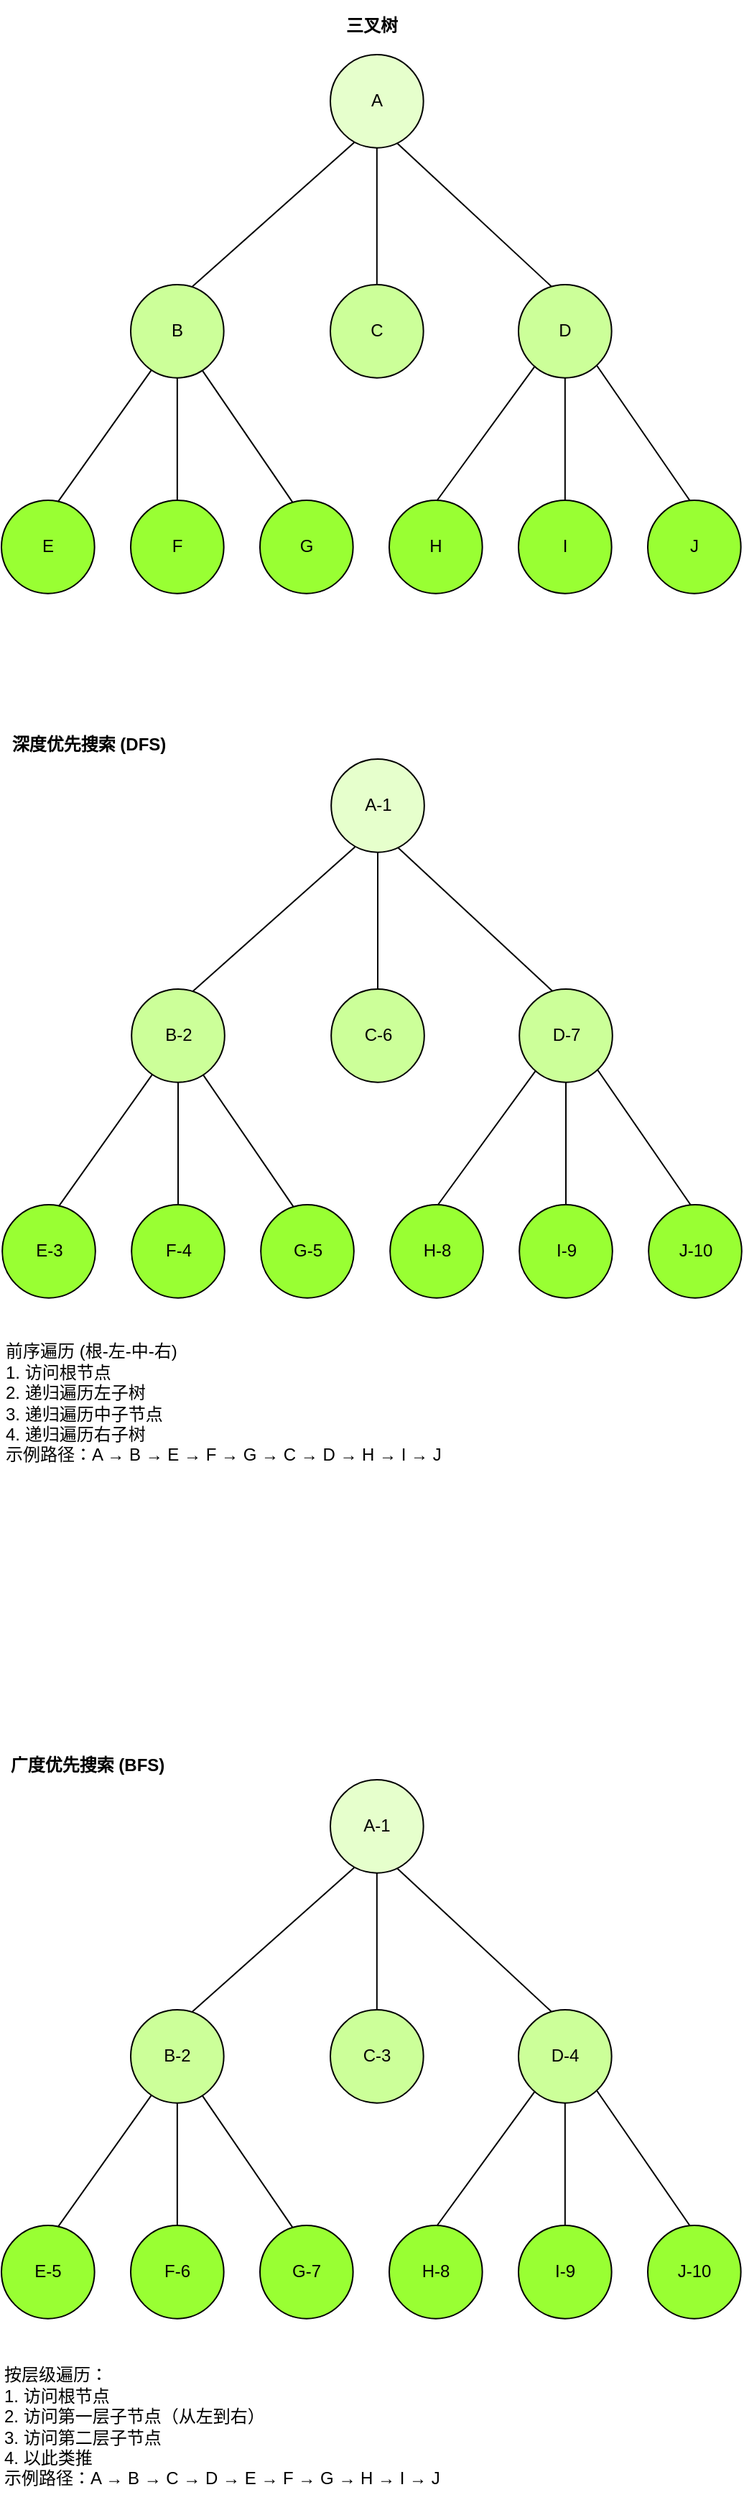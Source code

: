 <mxfile version="28.0.5">
  <diagram name="第 1 页" id="exHjXSmqHA8VTUjNTsqB">
    <mxGraphModel dx="707" dy="308" grid="1" gridSize="10" guides="1" tooltips="1" connect="1" arrows="1" fold="1" page="1" pageScale="1" pageWidth="827" pageHeight="1169" math="0" shadow="0">
      <root>
        <mxCell id="0" />
        <mxCell id="1" parent="0" />
        <mxCell id="v1lYZsq3vI9s5hA8eu9V-1" style="edgeStyle=orthogonalEdgeStyle;rounded=0;orthogonalLoop=1;jettySize=auto;html=1;exitX=0.5;exitY=1;exitDx=0;exitDy=0;" edge="1" parent="1">
          <mxGeometry relative="1" as="geometry">
            <mxPoint x="255.75" y="60" as="sourcePoint" />
            <mxPoint x="255.75" y="60" as="targetPoint" />
          </mxGeometry>
        </mxCell>
        <mxCell id="v1lYZsq3vI9s5hA8eu9V-74" value="" style="group" vertex="1" connectable="0" parent="1">
          <mxGeometry x="156" y="90" width="514.818" height="374.818" as="geometry" />
        </mxCell>
        <mxCell id="v1lYZsq3vI9s5hA8eu9V-52" value="E" style="ellipse;whiteSpace=wrap;html=1;aspect=fixed;fillColor=#99FF33;" vertex="1" parent="v1lYZsq3vI9s5hA8eu9V-74">
          <mxGeometry y="310" width="64.818" height="64.818" as="geometry" />
        </mxCell>
        <mxCell id="v1lYZsq3vI9s5hA8eu9V-53" value="" style="endArrow=none;html=1;rounded=0;entryX=0.224;entryY=0.915;entryDx=0;entryDy=0;entryPerimeter=0;exitX=0.607;exitY=0.016;exitDx=0;exitDy=0;exitPerimeter=0;" edge="1" parent="v1lYZsq3vI9s5hA8eu9V-74" source="v1lYZsq3vI9s5hA8eu9V-52" target="v1lYZsq3vI9s5hA8eu9V-57">
          <mxGeometry width="50" height="50" relative="1" as="geometry">
            <mxPoint x="40" y="310" as="sourcePoint" />
            <mxPoint x="100.0" y="219" as="targetPoint" />
          </mxGeometry>
        </mxCell>
        <mxCell id="v1lYZsq3vI9s5hA8eu9V-54" value="C" style="ellipse;whiteSpace=wrap;html=1;aspect=fixed;fillColor=#CCFF99;" vertex="1" parent="v1lYZsq3vI9s5hA8eu9V-74">
          <mxGeometry x="229.0" y="160" width="64.818" height="64.818" as="geometry" />
        </mxCell>
        <mxCell id="v1lYZsq3vI9s5hA8eu9V-55" value="" style="endArrow=none;html=1;rounded=0;entryX=0.72;entryY=0.953;entryDx=0;entryDy=0;entryPerimeter=0;exitX=0.355;exitY=0.021;exitDx=0;exitDy=0;exitPerimeter=0;" edge="1" parent="v1lYZsq3vI9s5hA8eu9V-74" source="v1lYZsq3vI9s5hA8eu9V-58" target="v1lYZsq3vI9s5hA8eu9V-56">
          <mxGeometry width="50" height="50" relative="1" as="geometry">
            <mxPoint x="295.997" y="158" as="sourcePoint" />
            <mxPoint x="225.997" y="65" as="targetPoint" />
          </mxGeometry>
        </mxCell>
        <mxCell id="v1lYZsq3vI9s5hA8eu9V-56" value="A" style="ellipse;whiteSpace=wrap;html=1;aspect=fixed;fillColor=#E6FFCC;" vertex="1" parent="v1lYZsq3vI9s5hA8eu9V-74">
          <mxGeometry x="229.0" width="64.818" height="64.818" as="geometry" />
        </mxCell>
        <mxCell id="v1lYZsq3vI9s5hA8eu9V-57" value="B" style="ellipse;whiteSpace=wrap;html=1;aspect=fixed;fillColor=#CCFF99;" vertex="1" parent="v1lYZsq3vI9s5hA8eu9V-74">
          <mxGeometry x="90.0" y="160" width="64.818" height="64.818" as="geometry" />
        </mxCell>
        <mxCell id="v1lYZsq3vI9s5hA8eu9V-58" value="D" style="ellipse;whiteSpace=wrap;html=1;aspect=fixed;fillColor=#CCFF99;" vertex="1" parent="v1lYZsq3vI9s5hA8eu9V-74">
          <mxGeometry x="360.0" y="160" width="64.818" height="64.818" as="geometry" />
        </mxCell>
        <mxCell id="v1lYZsq3vI9s5hA8eu9V-59" value="" style="endArrow=none;html=1;rounded=0;entryX=0.256;entryY=0.943;entryDx=0;entryDy=0;entryPerimeter=0;exitX=0.657;exitY=0.025;exitDx=0;exitDy=0;exitPerimeter=0;" edge="1" parent="v1lYZsq3vI9s5hA8eu9V-74" source="v1lYZsq3vI9s5hA8eu9V-57" target="v1lYZsq3vI9s5hA8eu9V-56">
          <mxGeometry width="50" height="50" relative="1" as="geometry">
            <mxPoint x="130.997" y="160" as="sourcePoint" />
            <mxPoint x="175.997" y="70" as="targetPoint" />
          </mxGeometry>
        </mxCell>
        <mxCell id="v1lYZsq3vI9s5hA8eu9V-60" value="" style="endArrow=none;html=1;rounded=0;entryX=0.5;entryY=1;entryDx=0;entryDy=0;exitX=0.5;exitY=0;exitDx=0;exitDy=0;" edge="1" parent="v1lYZsq3vI9s5hA8eu9V-74" source="v1lYZsq3vI9s5hA8eu9V-54" target="v1lYZsq3vI9s5hA8eu9V-56">
          <mxGeometry width="50" height="50" relative="1" as="geometry">
            <mxPoint x="176.0" y="191" as="sourcePoint" />
            <mxPoint x="235.0" y="100" as="targetPoint" />
          </mxGeometry>
        </mxCell>
        <mxCell id="v1lYZsq3vI9s5hA8eu9V-61" value="F" style="ellipse;whiteSpace=wrap;html=1;aspect=fixed;fillColor=#99FF33;" vertex="1" parent="v1lYZsq3vI9s5hA8eu9V-74">
          <mxGeometry x="90.0" y="310" width="64.818" height="64.818" as="geometry" />
        </mxCell>
        <mxCell id="v1lYZsq3vI9s5hA8eu9V-62" value="" style="endArrow=none;html=1;rounded=0;entryX=0.5;entryY=1;entryDx=0;entryDy=0;exitX=0.5;exitY=0;exitDx=0;exitDy=0;" edge="1" parent="v1lYZsq3vI9s5hA8eu9V-74" source="v1lYZsq3vI9s5hA8eu9V-61" target="v1lYZsq3vI9s5hA8eu9V-57">
          <mxGeometry width="50" height="50" relative="1" as="geometry">
            <mxPoint x="122.21" y="310" as="sourcePoint" />
            <mxPoint x="122.21" y="225" as="targetPoint" />
          </mxGeometry>
        </mxCell>
        <mxCell id="v1lYZsq3vI9s5hA8eu9V-63" value="" style="endArrow=none;html=1;rounded=0;entryX=0.768;entryY=0.919;entryDx=0;entryDy=0;entryPerimeter=0;exitX=0.351;exitY=0.022;exitDx=0;exitDy=0;exitPerimeter=0;" edge="1" parent="v1lYZsq3vI9s5hA8eu9V-74" source="v1lYZsq3vI9s5hA8eu9V-64" target="v1lYZsq3vI9s5hA8eu9V-57">
          <mxGeometry width="50" height="50" relative="1" as="geometry">
            <mxPoint x="202.41" y="310" as="sourcePoint" />
            <mxPoint x="141.41" y="221" as="targetPoint" />
          </mxGeometry>
        </mxCell>
        <mxCell id="v1lYZsq3vI9s5hA8eu9V-64" value="G" style="ellipse;whiteSpace=wrap;html=1;aspect=fixed;fillColor=#99FF33;" vertex="1" parent="v1lYZsq3vI9s5hA8eu9V-74">
          <mxGeometry x="180.0" y="310" width="64.818" height="64.818" as="geometry" />
        </mxCell>
        <mxCell id="v1lYZsq3vI9s5hA8eu9V-65" value="H" style="ellipse;whiteSpace=wrap;html=1;aspect=fixed;fillColor=#99FF33;" vertex="1" parent="v1lYZsq3vI9s5hA8eu9V-74">
          <mxGeometry x="270" y="310" width="64.818" height="64.818" as="geometry" />
        </mxCell>
        <mxCell id="v1lYZsq3vI9s5hA8eu9V-66" value="I" style="ellipse;whiteSpace=wrap;html=1;aspect=fixed;fillColor=#99FF33;" vertex="1" parent="v1lYZsq3vI9s5hA8eu9V-74">
          <mxGeometry x="360" y="310" width="64.818" height="64.818" as="geometry" />
        </mxCell>
        <mxCell id="v1lYZsq3vI9s5hA8eu9V-67" value="J" style="ellipse;whiteSpace=wrap;html=1;aspect=fixed;fillColor=#99FF33;" vertex="1" parent="v1lYZsq3vI9s5hA8eu9V-74">
          <mxGeometry x="450" y="310" width="64.818" height="64.818" as="geometry" />
        </mxCell>
        <mxCell id="v1lYZsq3vI9s5hA8eu9V-68" value="" style="endArrow=none;html=1;rounded=0;entryX=0.5;entryY=1;entryDx=0;entryDy=0;exitX=0.5;exitY=0;exitDx=0;exitDy=0;" edge="1" parent="v1lYZsq3vI9s5hA8eu9V-74" source="v1lYZsq3vI9s5hA8eu9V-66" target="v1lYZsq3vI9s5hA8eu9V-58">
          <mxGeometry width="50" height="50" relative="1" as="geometry">
            <mxPoint x="382.12" y="310" as="sourcePoint" />
            <mxPoint x="382.12" y="225" as="targetPoint" />
          </mxGeometry>
        </mxCell>
        <mxCell id="v1lYZsq3vI9s5hA8eu9V-70" value="" style="endArrow=none;html=1;rounded=0;entryX=0.837;entryY=0.862;entryDx=0;entryDy=0;entryPerimeter=0;exitX=0.454;exitY=0.006;exitDx=0;exitDy=0;exitPerimeter=0;" edge="1" parent="v1lYZsq3vI9s5hA8eu9V-74" source="v1lYZsq3vI9s5hA8eu9V-67" target="v1lYZsq3vI9s5hA8eu9V-58">
          <mxGeometry width="50" height="50" relative="1" as="geometry">
            <mxPoint x="469" y="310" as="sourcePoint" />
            <mxPoint x="410" y="219" as="targetPoint" />
          </mxGeometry>
        </mxCell>
        <mxCell id="v1lYZsq3vI9s5hA8eu9V-71" value="" style="endArrow=none;html=1;rounded=0;entryX=0.178;entryY=0.872;entryDx=0;entryDy=0;entryPerimeter=0;exitX=0.512;exitY=0.004;exitDx=0;exitDy=0;exitPerimeter=0;" edge="1" parent="v1lYZsq3vI9s5hA8eu9V-74" source="v1lYZsq3vI9s5hA8eu9V-65" target="v1lYZsq3vI9s5hA8eu9V-58">
          <mxGeometry width="50" height="50" relative="1" as="geometry">
            <mxPoint x="294" y="310" as="sourcePoint" />
            <mxPoint x="360" y="218" as="targetPoint" />
          </mxGeometry>
        </mxCell>
        <mxCell id="v1lYZsq3vI9s5hA8eu9V-77" value="&lt;b&gt;深度优先搜索 (DFS)&lt;/b&gt;" style="text;strokeColor=none;align=center;fillColor=none;html=1;verticalAlign=middle;whiteSpace=wrap;rounded=0;" vertex="1" parent="1">
          <mxGeometry x="156.59" y="560" width="120" height="20" as="geometry" />
        </mxCell>
        <mxCell id="v1lYZsq3vI9s5hA8eu9V-79" value="" style="group" vertex="1" connectable="0" parent="1">
          <mxGeometry x="156.59" y="580" width="514.818" height="374.818" as="geometry" />
        </mxCell>
        <mxCell id="v1lYZsq3vI9s5hA8eu9V-80" value="E-3" style="ellipse;whiteSpace=wrap;html=1;aspect=fixed;fillColor=#99FF33;" vertex="1" parent="v1lYZsq3vI9s5hA8eu9V-79">
          <mxGeometry y="310" width="64.818" height="64.818" as="geometry" />
        </mxCell>
        <mxCell id="v1lYZsq3vI9s5hA8eu9V-81" value="" style="endArrow=none;html=1;rounded=0;entryX=0.224;entryY=0.915;entryDx=0;entryDy=0;entryPerimeter=0;exitX=0.607;exitY=0.016;exitDx=0;exitDy=0;exitPerimeter=0;" edge="1" parent="v1lYZsq3vI9s5hA8eu9V-79" source="v1lYZsq3vI9s5hA8eu9V-80" target="v1lYZsq3vI9s5hA8eu9V-85">
          <mxGeometry width="50" height="50" relative="1" as="geometry">
            <mxPoint x="40" y="310" as="sourcePoint" />
            <mxPoint x="100.0" y="219" as="targetPoint" />
          </mxGeometry>
        </mxCell>
        <mxCell id="v1lYZsq3vI9s5hA8eu9V-82" value="C-6" style="ellipse;whiteSpace=wrap;html=1;aspect=fixed;fillColor=#CCFF99;" vertex="1" parent="v1lYZsq3vI9s5hA8eu9V-79">
          <mxGeometry x="229.0" y="160" width="64.818" height="64.818" as="geometry" />
        </mxCell>
        <mxCell id="v1lYZsq3vI9s5hA8eu9V-83" value="" style="endArrow=none;html=1;rounded=0;entryX=0.72;entryY=0.953;entryDx=0;entryDy=0;entryPerimeter=0;exitX=0.355;exitY=0.021;exitDx=0;exitDy=0;exitPerimeter=0;" edge="1" parent="v1lYZsq3vI9s5hA8eu9V-79" source="v1lYZsq3vI9s5hA8eu9V-86" target="v1lYZsq3vI9s5hA8eu9V-84">
          <mxGeometry width="50" height="50" relative="1" as="geometry">
            <mxPoint x="295.997" y="158" as="sourcePoint" />
            <mxPoint x="225.997" y="65" as="targetPoint" />
          </mxGeometry>
        </mxCell>
        <mxCell id="v1lYZsq3vI9s5hA8eu9V-84" value="A-1" style="ellipse;whiteSpace=wrap;html=1;aspect=fixed;fillColor=#E6FFCC;" vertex="1" parent="v1lYZsq3vI9s5hA8eu9V-79">
          <mxGeometry x="229.0" width="64.818" height="64.818" as="geometry" />
        </mxCell>
        <mxCell id="v1lYZsq3vI9s5hA8eu9V-85" value="B-2" style="ellipse;whiteSpace=wrap;html=1;aspect=fixed;fillColor=#CCFF99;" vertex="1" parent="v1lYZsq3vI9s5hA8eu9V-79">
          <mxGeometry x="90.0" y="160" width="64.818" height="64.818" as="geometry" />
        </mxCell>
        <mxCell id="v1lYZsq3vI9s5hA8eu9V-86" value="D-7" style="ellipse;whiteSpace=wrap;html=1;aspect=fixed;fillColor=#CCFF99;" vertex="1" parent="v1lYZsq3vI9s5hA8eu9V-79">
          <mxGeometry x="360.0" y="160" width="64.818" height="64.818" as="geometry" />
        </mxCell>
        <mxCell id="v1lYZsq3vI9s5hA8eu9V-87" value="" style="endArrow=none;html=1;rounded=0;entryX=0.256;entryY=0.943;entryDx=0;entryDy=0;entryPerimeter=0;exitX=0.657;exitY=0.025;exitDx=0;exitDy=0;exitPerimeter=0;" edge="1" parent="v1lYZsq3vI9s5hA8eu9V-79" source="v1lYZsq3vI9s5hA8eu9V-85" target="v1lYZsq3vI9s5hA8eu9V-84">
          <mxGeometry width="50" height="50" relative="1" as="geometry">
            <mxPoint x="130.997" y="160" as="sourcePoint" />
            <mxPoint x="175.997" y="70" as="targetPoint" />
          </mxGeometry>
        </mxCell>
        <mxCell id="v1lYZsq3vI9s5hA8eu9V-88" value="" style="endArrow=none;html=1;rounded=0;entryX=0.5;entryY=1;entryDx=0;entryDy=0;exitX=0.5;exitY=0;exitDx=0;exitDy=0;" edge="1" parent="v1lYZsq3vI9s5hA8eu9V-79" source="v1lYZsq3vI9s5hA8eu9V-82" target="v1lYZsq3vI9s5hA8eu9V-84">
          <mxGeometry width="50" height="50" relative="1" as="geometry">
            <mxPoint x="176.0" y="191" as="sourcePoint" />
            <mxPoint x="235.0" y="100" as="targetPoint" />
          </mxGeometry>
        </mxCell>
        <mxCell id="v1lYZsq3vI9s5hA8eu9V-89" value="F-4" style="ellipse;whiteSpace=wrap;html=1;aspect=fixed;fillColor=#99FF33;" vertex="1" parent="v1lYZsq3vI9s5hA8eu9V-79">
          <mxGeometry x="90.0" y="310" width="64.818" height="64.818" as="geometry" />
        </mxCell>
        <mxCell id="v1lYZsq3vI9s5hA8eu9V-90" value="" style="endArrow=none;html=1;rounded=0;entryX=0.5;entryY=1;entryDx=0;entryDy=0;exitX=0.5;exitY=0;exitDx=0;exitDy=0;" edge="1" parent="v1lYZsq3vI9s5hA8eu9V-79" source="v1lYZsq3vI9s5hA8eu9V-89" target="v1lYZsq3vI9s5hA8eu9V-85">
          <mxGeometry width="50" height="50" relative="1" as="geometry">
            <mxPoint x="122.21" y="310" as="sourcePoint" />
            <mxPoint x="122.21" y="225" as="targetPoint" />
          </mxGeometry>
        </mxCell>
        <mxCell id="v1lYZsq3vI9s5hA8eu9V-91" value="" style="endArrow=none;html=1;rounded=0;entryX=0.768;entryY=0.919;entryDx=0;entryDy=0;entryPerimeter=0;exitX=0.351;exitY=0.022;exitDx=0;exitDy=0;exitPerimeter=0;" edge="1" parent="v1lYZsq3vI9s5hA8eu9V-79" source="v1lYZsq3vI9s5hA8eu9V-92" target="v1lYZsq3vI9s5hA8eu9V-85">
          <mxGeometry width="50" height="50" relative="1" as="geometry">
            <mxPoint x="202.41" y="310" as="sourcePoint" />
            <mxPoint x="141.41" y="221" as="targetPoint" />
          </mxGeometry>
        </mxCell>
        <mxCell id="v1lYZsq3vI9s5hA8eu9V-92" value="G-5" style="ellipse;whiteSpace=wrap;html=1;aspect=fixed;fillColor=#99FF33;" vertex="1" parent="v1lYZsq3vI9s5hA8eu9V-79">
          <mxGeometry x="180.0" y="310" width="64.818" height="64.818" as="geometry" />
        </mxCell>
        <mxCell id="v1lYZsq3vI9s5hA8eu9V-93" value="H-8" style="ellipse;whiteSpace=wrap;html=1;aspect=fixed;fillColor=#99FF33;" vertex="1" parent="v1lYZsq3vI9s5hA8eu9V-79">
          <mxGeometry x="270" y="310" width="64.818" height="64.818" as="geometry" />
        </mxCell>
        <mxCell id="v1lYZsq3vI9s5hA8eu9V-94" value="I-9" style="ellipse;whiteSpace=wrap;html=1;aspect=fixed;fillColor=#99FF33;" vertex="1" parent="v1lYZsq3vI9s5hA8eu9V-79">
          <mxGeometry x="360" y="310" width="64.818" height="64.818" as="geometry" />
        </mxCell>
        <mxCell id="v1lYZsq3vI9s5hA8eu9V-95" value="J-10" style="ellipse;whiteSpace=wrap;html=1;aspect=fixed;fillColor=#99FF33;" vertex="1" parent="v1lYZsq3vI9s5hA8eu9V-79">
          <mxGeometry x="450" y="310" width="64.818" height="64.818" as="geometry" />
        </mxCell>
        <mxCell id="v1lYZsq3vI9s5hA8eu9V-96" value="" style="endArrow=none;html=1;rounded=0;entryX=0.5;entryY=1;entryDx=0;entryDy=0;exitX=0.5;exitY=0;exitDx=0;exitDy=0;" edge="1" parent="v1lYZsq3vI9s5hA8eu9V-79" source="v1lYZsq3vI9s5hA8eu9V-94" target="v1lYZsq3vI9s5hA8eu9V-86">
          <mxGeometry width="50" height="50" relative="1" as="geometry">
            <mxPoint x="382.12" y="310" as="sourcePoint" />
            <mxPoint x="382.12" y="225" as="targetPoint" />
          </mxGeometry>
        </mxCell>
        <mxCell id="v1lYZsq3vI9s5hA8eu9V-97" value="" style="endArrow=none;html=1;rounded=0;entryX=0.837;entryY=0.862;entryDx=0;entryDy=0;entryPerimeter=0;exitX=0.454;exitY=0.006;exitDx=0;exitDy=0;exitPerimeter=0;" edge="1" parent="v1lYZsq3vI9s5hA8eu9V-79" source="v1lYZsq3vI9s5hA8eu9V-95" target="v1lYZsq3vI9s5hA8eu9V-86">
          <mxGeometry width="50" height="50" relative="1" as="geometry">
            <mxPoint x="469" y="310" as="sourcePoint" />
            <mxPoint x="410" y="219" as="targetPoint" />
          </mxGeometry>
        </mxCell>
        <mxCell id="v1lYZsq3vI9s5hA8eu9V-98" value="" style="endArrow=none;html=1;rounded=0;entryX=0.178;entryY=0.872;entryDx=0;entryDy=0;entryPerimeter=0;exitX=0.512;exitY=0.004;exitDx=0;exitDy=0;exitPerimeter=0;" edge="1" parent="v1lYZsq3vI9s5hA8eu9V-79" source="v1lYZsq3vI9s5hA8eu9V-93" target="v1lYZsq3vI9s5hA8eu9V-86">
          <mxGeometry width="50" height="50" relative="1" as="geometry">
            <mxPoint x="294" y="310" as="sourcePoint" />
            <mxPoint x="360" y="218" as="targetPoint" />
          </mxGeometry>
        </mxCell>
        <mxCell id="v1lYZsq3vI9s5hA8eu9V-99" value="&lt;div&gt;前序遍历 (根-左-中-右)&lt;/div&gt;&lt;div&gt;1. 访问根节点&lt;/div&gt;&lt;div&gt;2. 递归遍历左子树&lt;/div&gt;&lt;div&gt;3. 递归遍历中子节点&lt;/div&gt;&lt;div&gt;4. 递归遍历右子树&lt;/div&gt;&lt;div&gt;示例路径：A → B → E → F → G → C → D → H → I → J&lt;/div&gt;" style="text;strokeColor=none;align=left;fillColor=none;html=1;verticalAlign=middle;whiteSpace=wrap;rounded=0;" vertex="1" parent="1">
          <mxGeometry x="156.59" y="980" width="330" height="95" as="geometry" />
        </mxCell>
        <mxCell id="v1lYZsq3vI9s5hA8eu9V-100" value="&lt;b&gt;广度优先搜索 (BFS)&lt;/b&gt;" style="text;strokeColor=none;align=center;fillColor=none;html=1;verticalAlign=middle;whiteSpace=wrap;rounded=0;" vertex="1" parent="1">
          <mxGeometry x="156" y="1270" width="120" height="20" as="geometry" />
        </mxCell>
        <mxCell id="v1lYZsq3vI9s5hA8eu9V-101" value="" style="group" vertex="1" connectable="0" parent="1">
          <mxGeometry x="156" y="1290" width="514.818" height="374.818" as="geometry" />
        </mxCell>
        <mxCell id="v1lYZsq3vI9s5hA8eu9V-102" value="E-5" style="ellipse;whiteSpace=wrap;html=1;aspect=fixed;fillColor=#99FF33;" vertex="1" parent="v1lYZsq3vI9s5hA8eu9V-101">
          <mxGeometry y="310" width="64.818" height="64.818" as="geometry" />
        </mxCell>
        <mxCell id="v1lYZsq3vI9s5hA8eu9V-103" value="" style="endArrow=none;html=1;rounded=0;entryX=0.224;entryY=0.915;entryDx=0;entryDy=0;entryPerimeter=0;exitX=0.607;exitY=0.016;exitDx=0;exitDy=0;exitPerimeter=0;" edge="1" parent="v1lYZsq3vI9s5hA8eu9V-101" source="v1lYZsq3vI9s5hA8eu9V-102" target="v1lYZsq3vI9s5hA8eu9V-107">
          <mxGeometry width="50" height="50" relative="1" as="geometry">
            <mxPoint x="40" y="310" as="sourcePoint" />
            <mxPoint x="100.0" y="219" as="targetPoint" />
          </mxGeometry>
        </mxCell>
        <mxCell id="v1lYZsq3vI9s5hA8eu9V-104" value="C-3" style="ellipse;whiteSpace=wrap;html=1;aspect=fixed;fillColor=#CCFF99;" vertex="1" parent="v1lYZsq3vI9s5hA8eu9V-101">
          <mxGeometry x="229.0" y="160" width="64.818" height="64.818" as="geometry" />
        </mxCell>
        <mxCell id="v1lYZsq3vI9s5hA8eu9V-105" value="" style="endArrow=none;html=1;rounded=0;entryX=0.72;entryY=0.953;entryDx=0;entryDy=0;entryPerimeter=0;exitX=0.355;exitY=0.021;exitDx=0;exitDy=0;exitPerimeter=0;" edge="1" parent="v1lYZsq3vI9s5hA8eu9V-101" source="v1lYZsq3vI9s5hA8eu9V-108" target="v1lYZsq3vI9s5hA8eu9V-106">
          <mxGeometry width="50" height="50" relative="1" as="geometry">
            <mxPoint x="295.997" y="158" as="sourcePoint" />
            <mxPoint x="225.997" y="65" as="targetPoint" />
          </mxGeometry>
        </mxCell>
        <mxCell id="v1lYZsq3vI9s5hA8eu9V-106" value="A-1" style="ellipse;whiteSpace=wrap;html=1;aspect=fixed;fillColor=#E6FFCC;" vertex="1" parent="v1lYZsq3vI9s5hA8eu9V-101">
          <mxGeometry x="229.0" width="64.818" height="64.818" as="geometry" />
        </mxCell>
        <mxCell id="v1lYZsq3vI9s5hA8eu9V-107" value="B-2" style="ellipse;whiteSpace=wrap;html=1;aspect=fixed;fillColor=#CCFF99;" vertex="1" parent="v1lYZsq3vI9s5hA8eu9V-101">
          <mxGeometry x="90.0" y="160" width="64.818" height="64.818" as="geometry" />
        </mxCell>
        <mxCell id="v1lYZsq3vI9s5hA8eu9V-108" value="D-4" style="ellipse;whiteSpace=wrap;html=1;aspect=fixed;fillColor=#CCFF99;" vertex="1" parent="v1lYZsq3vI9s5hA8eu9V-101">
          <mxGeometry x="360.0" y="160" width="64.818" height="64.818" as="geometry" />
        </mxCell>
        <mxCell id="v1lYZsq3vI9s5hA8eu9V-109" value="" style="endArrow=none;html=1;rounded=0;entryX=0.256;entryY=0.943;entryDx=0;entryDy=0;entryPerimeter=0;exitX=0.657;exitY=0.025;exitDx=0;exitDy=0;exitPerimeter=0;" edge="1" parent="v1lYZsq3vI9s5hA8eu9V-101" source="v1lYZsq3vI9s5hA8eu9V-107" target="v1lYZsq3vI9s5hA8eu9V-106">
          <mxGeometry width="50" height="50" relative="1" as="geometry">
            <mxPoint x="130.997" y="160" as="sourcePoint" />
            <mxPoint x="175.997" y="70" as="targetPoint" />
          </mxGeometry>
        </mxCell>
        <mxCell id="v1lYZsq3vI9s5hA8eu9V-110" value="" style="endArrow=none;html=1;rounded=0;entryX=0.5;entryY=1;entryDx=0;entryDy=0;exitX=0.5;exitY=0;exitDx=0;exitDy=0;" edge="1" parent="v1lYZsq3vI9s5hA8eu9V-101" source="v1lYZsq3vI9s5hA8eu9V-104" target="v1lYZsq3vI9s5hA8eu9V-106">
          <mxGeometry width="50" height="50" relative="1" as="geometry">
            <mxPoint x="176.0" y="191" as="sourcePoint" />
            <mxPoint x="235.0" y="100" as="targetPoint" />
          </mxGeometry>
        </mxCell>
        <mxCell id="v1lYZsq3vI9s5hA8eu9V-111" value="F-6" style="ellipse;whiteSpace=wrap;html=1;aspect=fixed;fillColor=#99FF33;" vertex="1" parent="v1lYZsq3vI9s5hA8eu9V-101">
          <mxGeometry x="90.0" y="310" width="64.818" height="64.818" as="geometry" />
        </mxCell>
        <mxCell id="v1lYZsq3vI9s5hA8eu9V-112" value="" style="endArrow=none;html=1;rounded=0;entryX=0.5;entryY=1;entryDx=0;entryDy=0;exitX=0.5;exitY=0;exitDx=0;exitDy=0;" edge="1" parent="v1lYZsq3vI9s5hA8eu9V-101" source="v1lYZsq3vI9s5hA8eu9V-111" target="v1lYZsq3vI9s5hA8eu9V-107">
          <mxGeometry width="50" height="50" relative="1" as="geometry">
            <mxPoint x="122.21" y="310" as="sourcePoint" />
            <mxPoint x="122.21" y="225" as="targetPoint" />
          </mxGeometry>
        </mxCell>
        <mxCell id="v1lYZsq3vI9s5hA8eu9V-113" value="" style="endArrow=none;html=1;rounded=0;entryX=0.768;entryY=0.919;entryDx=0;entryDy=0;entryPerimeter=0;exitX=0.351;exitY=0.022;exitDx=0;exitDy=0;exitPerimeter=0;" edge="1" parent="v1lYZsq3vI9s5hA8eu9V-101" source="v1lYZsq3vI9s5hA8eu9V-114" target="v1lYZsq3vI9s5hA8eu9V-107">
          <mxGeometry width="50" height="50" relative="1" as="geometry">
            <mxPoint x="202.41" y="310" as="sourcePoint" />
            <mxPoint x="141.41" y="221" as="targetPoint" />
          </mxGeometry>
        </mxCell>
        <mxCell id="v1lYZsq3vI9s5hA8eu9V-114" value="G-7" style="ellipse;whiteSpace=wrap;html=1;aspect=fixed;fillColor=#99FF33;" vertex="1" parent="v1lYZsq3vI9s5hA8eu9V-101">
          <mxGeometry x="180.0" y="310" width="64.818" height="64.818" as="geometry" />
        </mxCell>
        <mxCell id="v1lYZsq3vI9s5hA8eu9V-115" value="H-8" style="ellipse;whiteSpace=wrap;html=1;aspect=fixed;fillColor=#99FF33;" vertex="1" parent="v1lYZsq3vI9s5hA8eu9V-101">
          <mxGeometry x="270" y="310" width="64.818" height="64.818" as="geometry" />
        </mxCell>
        <mxCell id="v1lYZsq3vI9s5hA8eu9V-116" value="I-9" style="ellipse;whiteSpace=wrap;html=1;aspect=fixed;fillColor=#99FF33;" vertex="1" parent="v1lYZsq3vI9s5hA8eu9V-101">
          <mxGeometry x="360" y="310" width="64.818" height="64.818" as="geometry" />
        </mxCell>
        <mxCell id="v1lYZsq3vI9s5hA8eu9V-117" value="J-10" style="ellipse;whiteSpace=wrap;html=1;aspect=fixed;fillColor=#99FF33;" vertex="1" parent="v1lYZsq3vI9s5hA8eu9V-101">
          <mxGeometry x="450" y="310" width="64.818" height="64.818" as="geometry" />
        </mxCell>
        <mxCell id="v1lYZsq3vI9s5hA8eu9V-118" value="" style="endArrow=none;html=1;rounded=0;entryX=0.5;entryY=1;entryDx=0;entryDy=0;exitX=0.5;exitY=0;exitDx=0;exitDy=0;" edge="1" parent="v1lYZsq3vI9s5hA8eu9V-101" source="v1lYZsq3vI9s5hA8eu9V-116" target="v1lYZsq3vI9s5hA8eu9V-108">
          <mxGeometry width="50" height="50" relative="1" as="geometry">
            <mxPoint x="382.12" y="310" as="sourcePoint" />
            <mxPoint x="382.12" y="225" as="targetPoint" />
          </mxGeometry>
        </mxCell>
        <mxCell id="v1lYZsq3vI9s5hA8eu9V-119" value="" style="endArrow=none;html=1;rounded=0;entryX=0.837;entryY=0.862;entryDx=0;entryDy=0;entryPerimeter=0;exitX=0.454;exitY=0.006;exitDx=0;exitDy=0;exitPerimeter=0;" edge="1" parent="v1lYZsq3vI9s5hA8eu9V-101" source="v1lYZsq3vI9s5hA8eu9V-117" target="v1lYZsq3vI9s5hA8eu9V-108">
          <mxGeometry width="50" height="50" relative="1" as="geometry">
            <mxPoint x="469" y="310" as="sourcePoint" />
            <mxPoint x="410" y="219" as="targetPoint" />
          </mxGeometry>
        </mxCell>
        <mxCell id="v1lYZsq3vI9s5hA8eu9V-120" value="" style="endArrow=none;html=1;rounded=0;entryX=0.178;entryY=0.872;entryDx=0;entryDy=0;entryPerimeter=0;exitX=0.512;exitY=0.004;exitDx=0;exitDy=0;exitPerimeter=0;" edge="1" parent="v1lYZsq3vI9s5hA8eu9V-101" source="v1lYZsq3vI9s5hA8eu9V-115" target="v1lYZsq3vI9s5hA8eu9V-108">
          <mxGeometry width="50" height="50" relative="1" as="geometry">
            <mxPoint x="294" y="310" as="sourcePoint" />
            <mxPoint x="360" y="218" as="targetPoint" />
          </mxGeometry>
        </mxCell>
        <mxCell id="v1lYZsq3vI9s5hA8eu9V-121" value="&lt;div&gt;按层级遍历：&lt;/div&gt;&lt;div&gt;1. 访问根节点&lt;/div&gt;&lt;div&gt;2. 访问第一层子节点（从左到右）&lt;/div&gt;&lt;div&gt;3. 访问第二层子节点&lt;/div&gt;&lt;div&gt;4. 以此类推&lt;/div&gt;&lt;div&gt;示例路径：A → B → C → D → E → F → G → H → I → J&lt;/div&gt;" style="text;strokeColor=none;align=left;fillColor=none;html=1;verticalAlign=middle;whiteSpace=wrap;rounded=0;" vertex="1" parent="1">
          <mxGeometry x="156" y="1690" width="324" height="100" as="geometry" />
        </mxCell>
        <mxCell id="v1lYZsq3vI9s5hA8eu9V-76" value="&lt;b&gt;三叉树&lt;/b&gt;" style="text;strokeColor=none;align=center;fillColor=none;html=1;verticalAlign=middle;whiteSpace=wrap;rounded=0;" vertex="1" parent="1">
          <mxGeometry x="389" y="60" width="50" height="20" as="geometry" />
        </mxCell>
      </root>
    </mxGraphModel>
  </diagram>
</mxfile>
